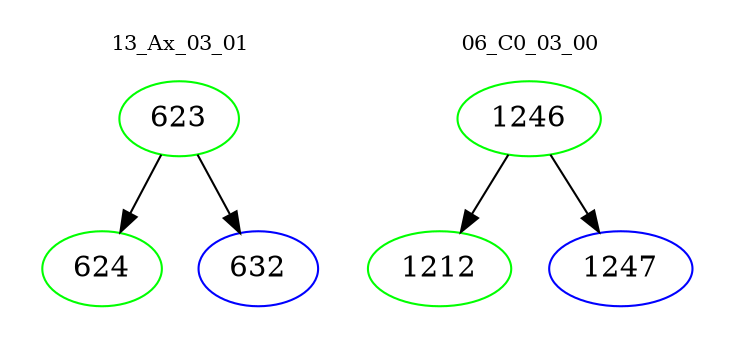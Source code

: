 digraph{
subgraph cluster_0 {
color = white
label = "13_Ax_03_01";
fontsize=10;
T0_623 [label="623", color="green"]
T0_623 -> T0_624 [color="black"]
T0_624 [label="624", color="green"]
T0_623 -> T0_632 [color="black"]
T0_632 [label="632", color="blue"]
}
subgraph cluster_1 {
color = white
label = "06_C0_03_00";
fontsize=10;
T1_1246 [label="1246", color="green"]
T1_1246 -> T1_1212 [color="black"]
T1_1212 [label="1212", color="green"]
T1_1246 -> T1_1247 [color="black"]
T1_1247 [label="1247", color="blue"]
}
}
